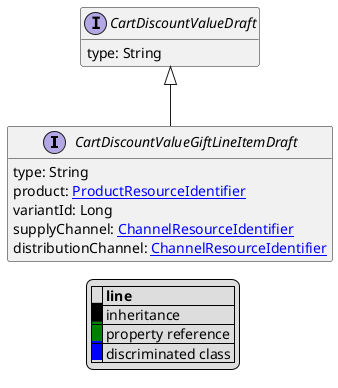 @startuml

hide empty fields
hide empty methods
legend
|= |= line |
|<back:black>   </back>| inheritance |
|<back:green>   </back>| property reference |
|<back:blue>   </back>| discriminated class |
endlegend
interface CartDiscountValueGiftLineItemDraft [[CartDiscountValueGiftLineItemDraft.svg]] extends CartDiscountValueDraft {
    type: String
    product: [[ProductResourceIdentifier.svg ProductResourceIdentifier]]
    variantId: Long
    supplyChannel: [[ChannelResourceIdentifier.svg ChannelResourceIdentifier]]
    distributionChannel: [[ChannelResourceIdentifier.svg ChannelResourceIdentifier]]
}
interface CartDiscountValueDraft [[CartDiscountValueDraft.svg]]  {
    type: String
}





@enduml
